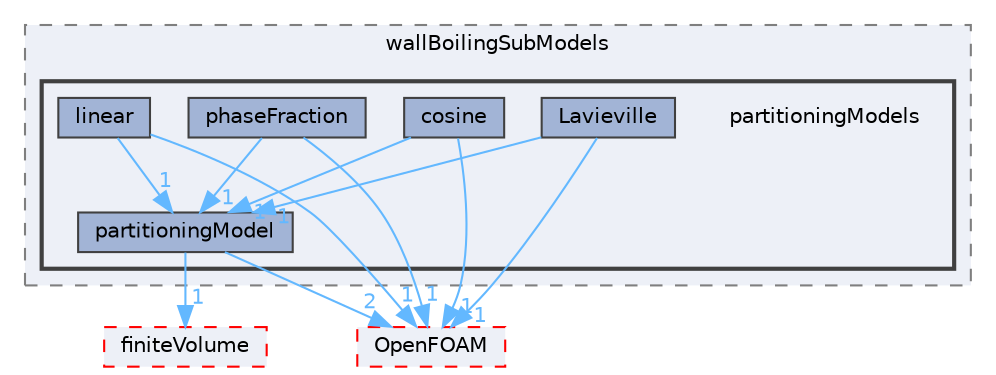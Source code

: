 digraph "src/phaseSystemModels/reactingEuler/multiphaseSystem/derivedFvPatchFields/wallBoilingSubModels/partitioningModels"
{
 // LATEX_PDF_SIZE
  bgcolor="transparent";
  edge [fontname=Helvetica,fontsize=10,labelfontname=Helvetica,labelfontsize=10];
  node [fontname=Helvetica,fontsize=10,shape=box,height=0.2,width=0.4];
  compound=true
  subgraph clusterdir_ea8b62f2044edae098ab01ad23036473 {
    graph [ bgcolor="#edf0f7", pencolor="grey50", label="wallBoilingSubModels", fontname=Helvetica,fontsize=10 style="filled,dashed", URL="dir_ea8b62f2044edae098ab01ad23036473.html",tooltip=""]
  subgraph clusterdir_0f3f77e1d4da6a60e63b2ee18eee4c6a {
    graph [ bgcolor="#edf0f7", pencolor="grey25", label="", fontname=Helvetica,fontsize=10 style="filled,bold", URL="dir_0f3f77e1d4da6a60e63b2ee18eee4c6a.html",tooltip=""]
    dir_0f3f77e1d4da6a60e63b2ee18eee4c6a [shape=plaintext, label="partitioningModels"];
  dir_ddab12c4970d59346ddf9ff8d0c14e09 [label="cosine", fillcolor="#a2b4d6", color="grey25", style="filled", URL="dir_ddab12c4970d59346ddf9ff8d0c14e09.html",tooltip=""];
  dir_3a051484c266bb597ba2f874a9ba71e0 [label="Lavieville", fillcolor="#a2b4d6", color="grey25", style="filled", URL="dir_3a051484c266bb597ba2f874a9ba71e0.html",tooltip=""];
  dir_71d6dc2fd0a5b22807b1ee1de340137e [label="linear", fillcolor="#a2b4d6", color="grey25", style="filled", URL="dir_71d6dc2fd0a5b22807b1ee1de340137e.html",tooltip=""];
  dir_7f92e579e10550d731637ba6b0b3e6d7 [label="partitioningModel", fillcolor="#a2b4d6", color="grey25", style="filled", URL="dir_7f92e579e10550d731637ba6b0b3e6d7.html",tooltip=""];
  dir_76b2602f806456e91fff8e36d9b88c3a [label="phaseFraction", fillcolor="#a2b4d6", color="grey25", style="filled", URL="dir_76b2602f806456e91fff8e36d9b88c3a.html",tooltip=""];
  }
  }
  dir_9bd15774b555cf7259a6fa18f99fe99b [label="finiteVolume", fillcolor="#edf0f7", color="red", style="filled,dashed", URL="dir_9bd15774b555cf7259a6fa18f99fe99b.html",tooltip=""];
  dir_c5473ff19b20e6ec4dfe5c310b3778a8 [label="OpenFOAM", fillcolor="#edf0f7", color="red", style="filled,dashed", URL="dir_c5473ff19b20e6ec4dfe5c310b3778a8.html",tooltip=""];
  dir_ddab12c4970d59346ddf9ff8d0c14e09->dir_7f92e579e10550d731637ba6b0b3e6d7 [headlabel="1", labeldistance=1.5 headhref="dir_000698_002811.html" href="dir_000698_002811.html" color="steelblue1" fontcolor="steelblue1"];
  dir_ddab12c4970d59346ddf9ff8d0c14e09->dir_c5473ff19b20e6ec4dfe5c310b3778a8 [headlabel="1", labeldistance=1.5 headhref="dir_000698_002695.html" href="dir_000698_002695.html" color="steelblue1" fontcolor="steelblue1"];
  dir_3a051484c266bb597ba2f874a9ba71e0->dir_7f92e579e10550d731637ba6b0b3e6d7 [headlabel="1", labeldistance=1.5 headhref="dir_002103_002811.html" href="dir_002103_002811.html" color="steelblue1" fontcolor="steelblue1"];
  dir_3a051484c266bb597ba2f874a9ba71e0->dir_c5473ff19b20e6ec4dfe5c310b3778a8 [headlabel="1", labeldistance=1.5 headhref="dir_002103_002695.html" href="dir_002103_002695.html" color="steelblue1" fontcolor="steelblue1"];
  dir_71d6dc2fd0a5b22807b1ee1de340137e->dir_7f92e579e10550d731637ba6b0b3e6d7 [headlabel="1", labeldistance=1.5 headhref="dir_002183_002811.html" href="dir_002183_002811.html" color="steelblue1" fontcolor="steelblue1"];
  dir_71d6dc2fd0a5b22807b1ee1de340137e->dir_c5473ff19b20e6ec4dfe5c310b3778a8 [headlabel="1", labeldistance=1.5 headhref="dir_002183_002695.html" href="dir_002183_002695.html" color="steelblue1" fontcolor="steelblue1"];
  dir_7f92e579e10550d731637ba6b0b3e6d7->dir_9bd15774b555cf7259a6fa18f99fe99b [headlabel="1", labeldistance=1.5 headhref="dir_002811_001387.html" href="dir_002811_001387.html" color="steelblue1" fontcolor="steelblue1"];
  dir_7f92e579e10550d731637ba6b0b3e6d7->dir_c5473ff19b20e6ec4dfe5c310b3778a8 [headlabel="2", labeldistance=1.5 headhref="dir_002811_002695.html" href="dir_002811_002695.html" color="steelblue1" fontcolor="steelblue1"];
  dir_76b2602f806456e91fff8e36d9b88c3a->dir_7f92e579e10550d731637ba6b0b3e6d7 [headlabel="1", labeldistance=1.5 headhref="dir_002885_002811.html" href="dir_002885_002811.html" color="steelblue1" fontcolor="steelblue1"];
  dir_76b2602f806456e91fff8e36d9b88c3a->dir_c5473ff19b20e6ec4dfe5c310b3778a8 [headlabel="1", labeldistance=1.5 headhref="dir_002885_002695.html" href="dir_002885_002695.html" color="steelblue1" fontcolor="steelblue1"];
}
